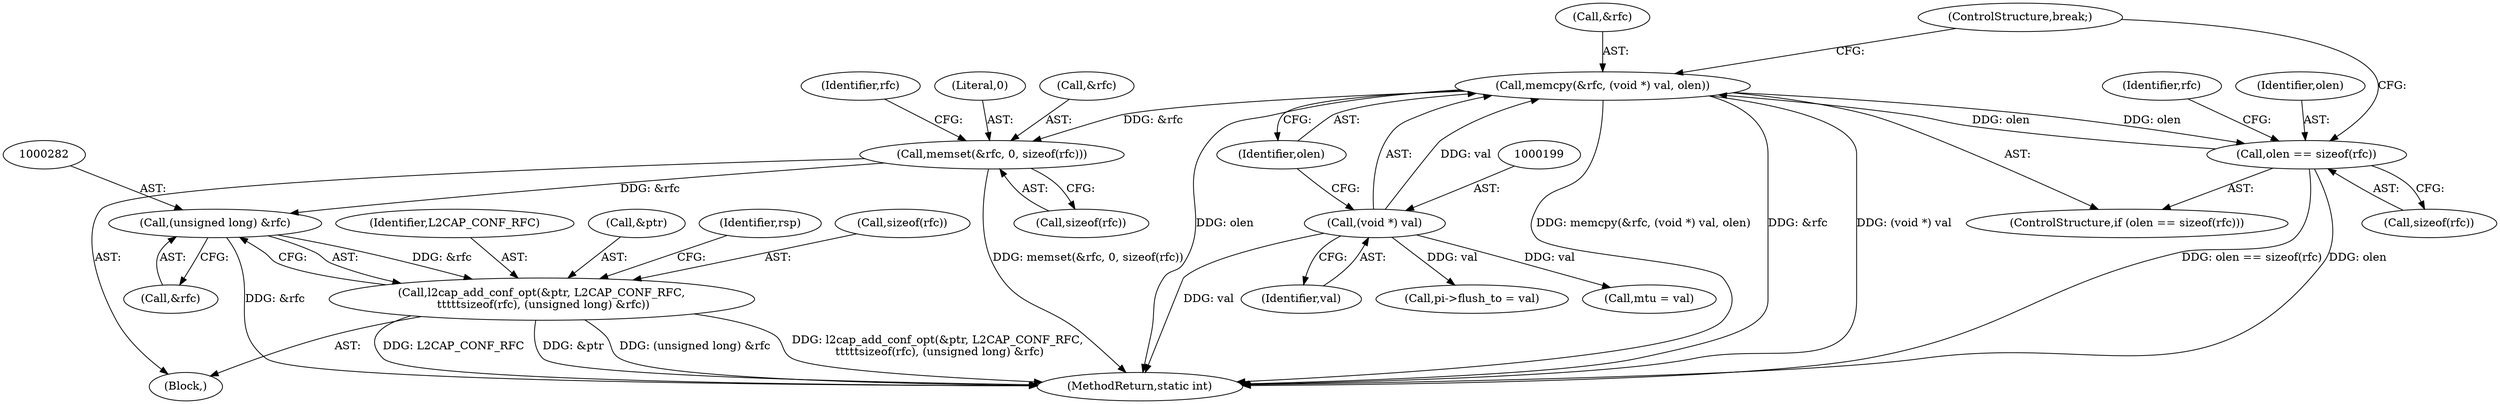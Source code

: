 digraph "1_linux_f2fcfcd670257236ebf2088bbdf26f6a8ef459fe_3@API" {
"1000195" [label="(Call,memcpy(&rfc, (void *) val, olen))"];
"1000198" [label="(Call,(void *) val)"];
"1000191" [label="(Call,olen == sizeof(rfc))"];
"1000195" [label="(Call,memcpy(&rfc, (void *) val, olen))"];
"1000264" [label="(Call,memset(&rfc, 0, sizeof(rfc)))"];
"1000281" [label="(Call,(unsigned long) &rfc)"];
"1000275" [label="(Call,l2cap_add_conf_opt(&ptr, L2CAP_CONF_RFC,\n \t\t\t\t\tsizeof(rfc), (unsigned long) &rfc))"];
"1000275" [label="(Call,l2cap_add_conf_opt(&ptr, L2CAP_CONF_RFC,\n \t\t\t\t\tsizeof(rfc), (unsigned long) &rfc))"];
"1000181" [label="(Call,pi->flush_to = val)"];
"1000176" [label="(Call,mtu = val)"];
"1000309" [label="(MethodReturn,static int)"];
"1000191" [label="(Call,olen == sizeof(rfc))"];
"1000267" [label="(Literal,0)"];
"1000278" [label="(Identifier,L2CAP_CONF_RFC)"];
"1000190" [label="(ControlStructure,if (olen == sizeof(rfc)))"];
"1000276" [label="(Call,&ptr)"];
"1000260" [label="(Block,)"];
"1000281" [label="(Call,(unsigned long) &rfc)"];
"1000193" [label="(Call,sizeof(rfc))"];
"1000287" [label="(Identifier,rsp)"];
"1000200" [label="(Identifier,val)"];
"1000197" [label="(Identifier,rfc)"];
"1000198" [label="(Call,(void *) val)"];
"1000195" [label="(Call,memcpy(&rfc, (void *) val, olen))"];
"1000192" [label="(Identifier,olen)"];
"1000265" [label="(Call,&rfc)"];
"1000272" [label="(Identifier,rfc)"];
"1000279" [label="(Call,sizeof(rfc))"];
"1000264" [label="(Call,memset(&rfc, 0, sizeof(rfc)))"];
"1000196" [label="(Call,&rfc)"];
"1000283" [label="(Call,&rfc)"];
"1000202" [label="(ControlStructure,break;)"];
"1000201" [label="(Identifier,olen)"];
"1000268" [label="(Call,sizeof(rfc))"];
"1000195" -> "1000190"  [label="AST: "];
"1000195" -> "1000201"  [label="CFG: "];
"1000196" -> "1000195"  [label="AST: "];
"1000198" -> "1000195"  [label="AST: "];
"1000201" -> "1000195"  [label="AST: "];
"1000202" -> "1000195"  [label="CFG: "];
"1000195" -> "1000309"  [label="DDG: olen"];
"1000195" -> "1000309"  [label="DDG: memcpy(&rfc, (void *) val, olen)"];
"1000195" -> "1000309"  [label="DDG: &rfc"];
"1000195" -> "1000309"  [label="DDG: (void *) val"];
"1000195" -> "1000191"  [label="DDG: olen"];
"1000198" -> "1000195"  [label="DDG: val"];
"1000191" -> "1000195"  [label="DDG: olen"];
"1000195" -> "1000264"  [label="DDG: &rfc"];
"1000198" -> "1000200"  [label="CFG: "];
"1000199" -> "1000198"  [label="AST: "];
"1000200" -> "1000198"  [label="AST: "];
"1000201" -> "1000198"  [label="CFG: "];
"1000198" -> "1000309"  [label="DDG: val"];
"1000198" -> "1000176"  [label="DDG: val"];
"1000198" -> "1000181"  [label="DDG: val"];
"1000191" -> "1000190"  [label="AST: "];
"1000191" -> "1000193"  [label="CFG: "];
"1000192" -> "1000191"  [label="AST: "];
"1000193" -> "1000191"  [label="AST: "];
"1000197" -> "1000191"  [label="CFG: "];
"1000202" -> "1000191"  [label="CFG: "];
"1000191" -> "1000309"  [label="DDG: olen == sizeof(rfc)"];
"1000191" -> "1000309"  [label="DDG: olen"];
"1000264" -> "1000260"  [label="AST: "];
"1000264" -> "1000268"  [label="CFG: "];
"1000265" -> "1000264"  [label="AST: "];
"1000267" -> "1000264"  [label="AST: "];
"1000268" -> "1000264"  [label="AST: "];
"1000272" -> "1000264"  [label="CFG: "];
"1000264" -> "1000309"  [label="DDG: memset(&rfc, 0, sizeof(rfc))"];
"1000264" -> "1000281"  [label="DDG: &rfc"];
"1000281" -> "1000275"  [label="AST: "];
"1000281" -> "1000283"  [label="CFG: "];
"1000282" -> "1000281"  [label="AST: "];
"1000283" -> "1000281"  [label="AST: "];
"1000275" -> "1000281"  [label="CFG: "];
"1000281" -> "1000309"  [label="DDG: &rfc"];
"1000281" -> "1000275"  [label="DDG: &rfc"];
"1000275" -> "1000260"  [label="AST: "];
"1000276" -> "1000275"  [label="AST: "];
"1000278" -> "1000275"  [label="AST: "];
"1000279" -> "1000275"  [label="AST: "];
"1000287" -> "1000275"  [label="CFG: "];
"1000275" -> "1000309"  [label="DDG: l2cap_add_conf_opt(&ptr, L2CAP_CONF_RFC,\n \t\t\t\t\tsizeof(rfc), (unsigned long) &rfc)"];
"1000275" -> "1000309"  [label="DDG: L2CAP_CONF_RFC"];
"1000275" -> "1000309"  [label="DDG: &ptr"];
"1000275" -> "1000309"  [label="DDG: (unsigned long) &rfc"];
}
